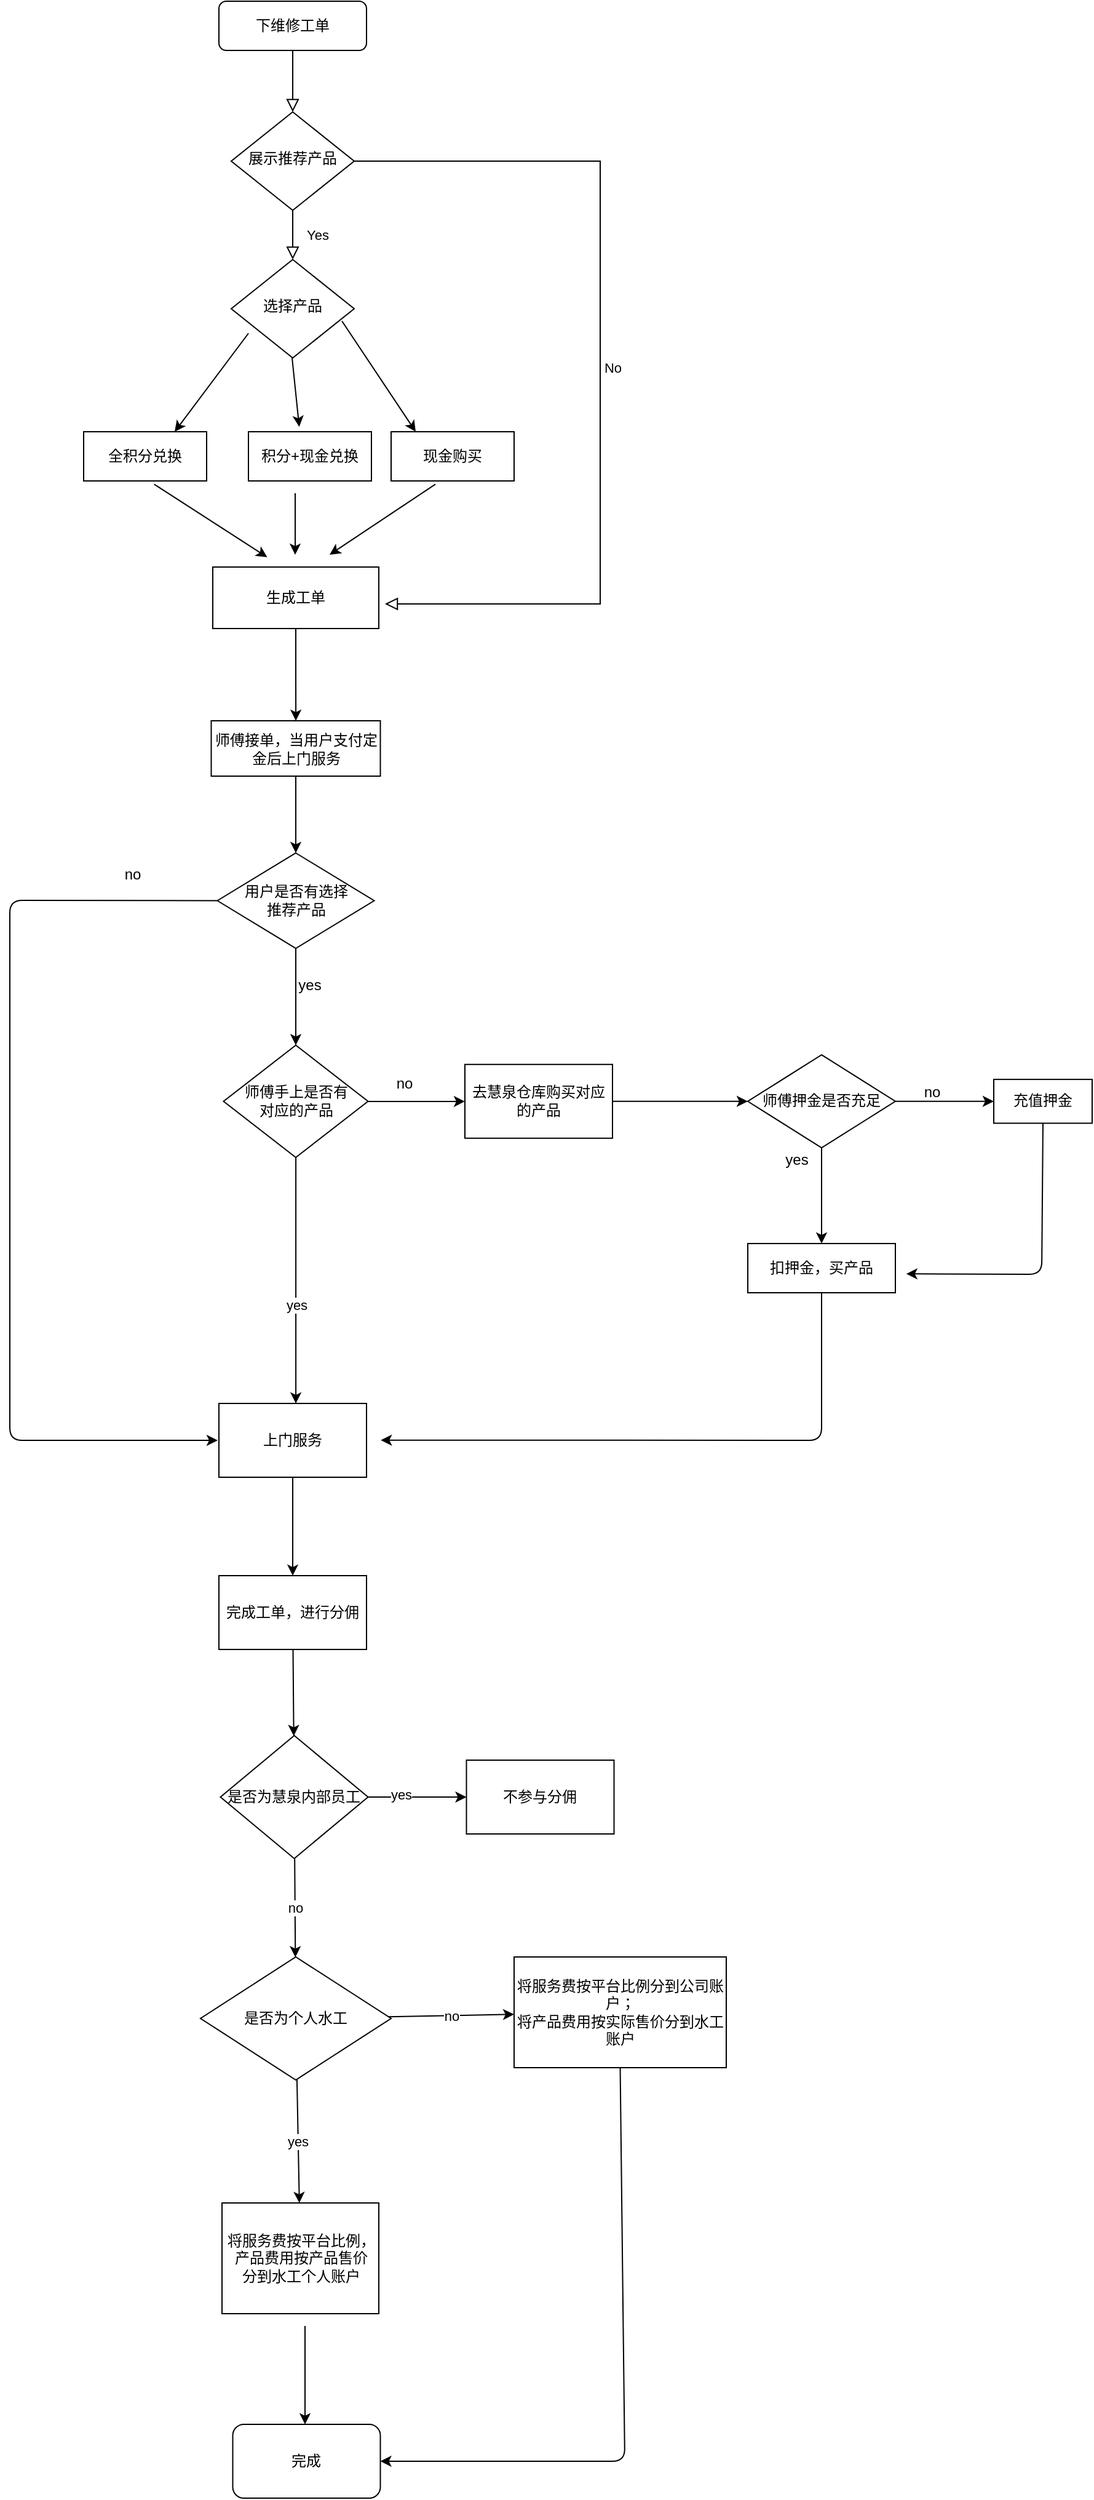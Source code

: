 <mxfile version="14.1.2" type="github"><diagram id="C5RBs43oDa-KdzZeNtuy" name="Page-1"><mxGraphModel dx="1108" dy="794" grid="1" gridSize="10" guides="1" tooltips="1" connect="1" arrows="1" fold="1" page="1" pageScale="1" pageWidth="827" pageHeight="1169" math="0" shadow="0"><root><mxCell id="WIyWlLk6GJQsqaUBKTNV-0"/><mxCell id="WIyWlLk6GJQsqaUBKTNV-1" parent="WIyWlLk6GJQsqaUBKTNV-0"/><mxCell id="WIyWlLk6GJQsqaUBKTNV-2" value="" style="rounded=0;html=1;jettySize=auto;orthogonalLoop=1;fontSize=11;endArrow=block;endFill=0;endSize=8;strokeWidth=1;shadow=0;labelBackgroundColor=none;edgeStyle=orthogonalEdgeStyle;" parent="WIyWlLk6GJQsqaUBKTNV-1" source="WIyWlLk6GJQsqaUBKTNV-3" target="WIyWlLk6GJQsqaUBKTNV-6" edge="1"><mxGeometry relative="1" as="geometry"/></mxCell><mxCell id="WIyWlLk6GJQsqaUBKTNV-3" value="下维修工单" style="rounded=1;whiteSpace=wrap;html=1;fontSize=12;glass=0;strokeWidth=1;shadow=0;" parent="WIyWlLk6GJQsqaUBKTNV-1" vertex="1"><mxGeometry x="290" y="80" width="120" height="40" as="geometry"/></mxCell><mxCell id="WIyWlLk6GJQsqaUBKTNV-4" value="Yes" style="rounded=0;html=1;jettySize=auto;orthogonalLoop=1;fontSize=11;endArrow=block;endFill=0;endSize=8;strokeWidth=1;shadow=0;labelBackgroundColor=none;edgeStyle=orthogonalEdgeStyle;" parent="WIyWlLk6GJQsqaUBKTNV-1" source="WIyWlLk6GJQsqaUBKTNV-6" target="WIyWlLk6GJQsqaUBKTNV-10" edge="1"><mxGeometry y="20" relative="1" as="geometry"><mxPoint as="offset"/></mxGeometry></mxCell><mxCell id="WIyWlLk6GJQsqaUBKTNV-5" value="No" style="edgeStyle=orthogonalEdgeStyle;rounded=0;html=1;jettySize=auto;orthogonalLoop=1;fontSize=11;endArrow=block;endFill=0;endSize=8;strokeWidth=1;shadow=0;labelBackgroundColor=none;" parent="WIyWlLk6GJQsqaUBKTNV-1" source="WIyWlLk6GJQsqaUBKTNV-6" edge="1"><mxGeometry y="10" relative="1" as="geometry"><mxPoint as="offset"/><mxPoint x="425" y="570" as="targetPoint"/><Array as="points"><mxPoint x="600" y="210"/><mxPoint x="600" y="570"/></Array></mxGeometry></mxCell><mxCell id="WIyWlLk6GJQsqaUBKTNV-6" value="展示推荐产品" style="rhombus;whiteSpace=wrap;html=1;shadow=0;fontFamily=Helvetica;fontSize=12;align=center;strokeWidth=1;spacing=6;spacingTop=-4;" parent="WIyWlLk6GJQsqaUBKTNV-1" vertex="1"><mxGeometry x="300" y="170" width="100" height="80" as="geometry"/></mxCell><mxCell id="WIyWlLk6GJQsqaUBKTNV-10" value="选择产品" style="rhombus;whiteSpace=wrap;html=1;shadow=0;fontFamily=Helvetica;fontSize=12;align=center;strokeWidth=1;spacing=6;spacingTop=-4;" parent="WIyWlLk6GJQsqaUBKTNV-1" vertex="1"><mxGeometry x="300" y="290" width="100" height="80" as="geometry"/></mxCell><mxCell id="DmFBdosWI_N-yrvxTtHY-2" value="全积分兑换" style="rounded=0;whiteSpace=wrap;html=1;" vertex="1" parent="WIyWlLk6GJQsqaUBKTNV-1"><mxGeometry x="180" y="430" width="100" height="40" as="geometry"/></mxCell><mxCell id="DmFBdosWI_N-yrvxTtHY-3" value="积分+现金兑换" style="rounded=0;whiteSpace=wrap;html=1;" vertex="1" parent="WIyWlLk6GJQsqaUBKTNV-1"><mxGeometry x="314" y="430" width="100" height="40" as="geometry"/></mxCell><mxCell id="DmFBdosWI_N-yrvxTtHY-4" value="现金购买" style="rounded=0;whiteSpace=wrap;html=1;" vertex="1" parent="WIyWlLk6GJQsqaUBKTNV-1"><mxGeometry x="430" y="430" width="100" height="40" as="geometry"/></mxCell><mxCell id="DmFBdosWI_N-yrvxTtHY-11" value="" style="endArrow=classic;html=1;" edge="1" parent="WIyWlLk6GJQsqaUBKTNV-1"><mxGeometry width="50" height="50" relative="1" as="geometry"><mxPoint x="314" y="350" as="sourcePoint"/><mxPoint x="254" y="430" as="targetPoint"/></mxGeometry></mxCell><mxCell id="DmFBdosWI_N-yrvxTtHY-12" value="" style="endArrow=classic;html=1;entryX=0.413;entryY=-0.1;entryDx=0;entryDy=0;entryPerimeter=0;" edge="1" parent="WIyWlLk6GJQsqaUBKTNV-1" target="DmFBdosWI_N-yrvxTtHY-3"><mxGeometry width="50" height="50" relative="1" as="geometry"><mxPoint x="349.5" y="370" as="sourcePoint"/><mxPoint x="349.5" y="440" as="targetPoint"/></mxGeometry></mxCell><mxCell id="DmFBdosWI_N-yrvxTtHY-13" value="" style="endArrow=classic;html=1;" edge="1" parent="WIyWlLk6GJQsqaUBKTNV-1"><mxGeometry width="50" height="50" relative="1" as="geometry"><mxPoint x="390" y="340" as="sourcePoint"/><mxPoint x="450" y="430" as="targetPoint"/></mxGeometry></mxCell><mxCell id="DmFBdosWI_N-yrvxTtHY-19" value="" style="edgeStyle=orthogonalEdgeStyle;rounded=0;orthogonalLoop=1;jettySize=auto;html=1;" edge="1" parent="WIyWlLk6GJQsqaUBKTNV-1" source="DmFBdosWI_N-yrvxTtHY-14" target="DmFBdosWI_N-yrvxTtHY-18"><mxGeometry relative="1" as="geometry"/></mxCell><mxCell id="DmFBdosWI_N-yrvxTtHY-14" value="生成工单" style="rounded=0;whiteSpace=wrap;html=1;" vertex="1" parent="WIyWlLk6GJQsqaUBKTNV-1"><mxGeometry x="285" y="540" width="135" height="50" as="geometry"/></mxCell><mxCell id="DmFBdosWI_N-yrvxTtHY-15" value="" style="endArrow=classic;html=1;entryX=0.328;entryY=-0.16;entryDx=0;entryDy=0;entryPerimeter=0;exitX=0.573;exitY=1.067;exitDx=0;exitDy=0;exitPerimeter=0;" edge="1" parent="WIyWlLk6GJQsqaUBKTNV-1" source="DmFBdosWI_N-yrvxTtHY-2" target="DmFBdosWI_N-yrvxTtHY-14"><mxGeometry width="50" height="50" relative="1" as="geometry"><mxPoint x="230" y="490" as="sourcePoint"/><mxPoint x="280" y="440" as="targetPoint"/></mxGeometry></mxCell><mxCell id="DmFBdosWI_N-yrvxTtHY-16" value="" style="endArrow=classic;html=1;" edge="1" parent="WIyWlLk6GJQsqaUBKTNV-1"><mxGeometry width="50" height="50" relative="1" as="geometry"><mxPoint x="352" y="480" as="sourcePoint"/><mxPoint x="352" y="530" as="targetPoint"/></mxGeometry></mxCell><mxCell id="DmFBdosWI_N-yrvxTtHY-17" value="" style="endArrow=classic;html=1;exitX=0.36;exitY=1.067;exitDx=0;exitDy=0;exitPerimeter=0;" edge="1" parent="WIyWlLk6GJQsqaUBKTNV-1" source="DmFBdosWI_N-yrvxTtHY-4"><mxGeometry width="50" height="50" relative="1" as="geometry"><mxPoint x="430" y="465" as="sourcePoint"/><mxPoint x="380" y="530" as="targetPoint"/></mxGeometry></mxCell><mxCell id="DmFBdosWI_N-yrvxTtHY-24" value="" style="edgeStyle=orthogonalEdgeStyle;rounded=0;orthogonalLoop=1;jettySize=auto;html=1;" edge="1" parent="WIyWlLk6GJQsqaUBKTNV-1" source="DmFBdosWI_N-yrvxTtHY-18" target="DmFBdosWI_N-yrvxTtHY-23"><mxGeometry relative="1" as="geometry"/></mxCell><mxCell id="DmFBdosWI_N-yrvxTtHY-18" value="师傅接单，当用户支付定金后上门服务" style="whiteSpace=wrap;html=1;rounded=0;" vertex="1" parent="WIyWlLk6GJQsqaUBKTNV-1"><mxGeometry x="283.75" y="665" width="137.5" height="45" as="geometry"/></mxCell><mxCell id="DmFBdosWI_N-yrvxTtHY-31" value="" style="edgeStyle=orthogonalEdgeStyle;rounded=0;orthogonalLoop=1;jettySize=auto;html=1;" edge="1" parent="WIyWlLk6GJQsqaUBKTNV-1" source="DmFBdosWI_N-yrvxTtHY-23" target="DmFBdosWI_N-yrvxTtHY-30"><mxGeometry relative="1" as="geometry"/></mxCell><mxCell id="DmFBdosWI_N-yrvxTtHY-23" value="用户是否有选择&lt;br&gt;推荐产品" style="rhombus;whiteSpace=wrap;html=1;rounded=0;" vertex="1" parent="WIyWlLk6GJQsqaUBKTNV-1"><mxGeometry x="288.75" y="772.5" width="127.5" height="77.5" as="geometry"/></mxCell><mxCell id="DmFBdosWI_N-yrvxTtHY-33" value="" style="edgeStyle=orthogonalEdgeStyle;rounded=0;orthogonalLoop=1;jettySize=auto;html=1;" edge="1" parent="WIyWlLk6GJQsqaUBKTNV-1" source="DmFBdosWI_N-yrvxTtHY-30" target="DmFBdosWI_N-yrvxTtHY-32"><mxGeometry relative="1" as="geometry"><Array as="points"><mxPoint x="353" y="1068"/><mxPoint x="353" y="1068"/></Array></mxGeometry></mxCell><mxCell id="DmFBdosWI_N-yrvxTtHY-35" value="yes" style="edgeLabel;html=1;align=center;verticalAlign=middle;resizable=0;points=[];" vertex="1" connectable="0" parent="DmFBdosWI_N-yrvxTtHY-33"><mxGeometry x="0.2" relative="1" as="geometry"><mxPoint as="offset"/></mxGeometry></mxCell><mxCell id="DmFBdosWI_N-yrvxTtHY-38" value="" style="edgeStyle=orthogonalEdgeStyle;rounded=0;orthogonalLoop=1;jettySize=auto;html=1;" edge="1" parent="WIyWlLk6GJQsqaUBKTNV-1" source="DmFBdosWI_N-yrvxTtHY-30" target="DmFBdosWI_N-yrvxTtHY-37"><mxGeometry relative="1" as="geometry"><Array as="points"><mxPoint x="440" y="974"/><mxPoint x="440" y="974"/></Array></mxGeometry></mxCell><mxCell id="DmFBdosWI_N-yrvxTtHY-30" value="师傅手上是否有&lt;br&gt;对应的产品" style="rhombus;whiteSpace=wrap;html=1;rounded=0;" vertex="1" parent="WIyWlLk6GJQsqaUBKTNV-1"><mxGeometry x="293.75" y="928.75" width="117.5" height="91.25" as="geometry"/></mxCell><mxCell id="DmFBdosWI_N-yrvxTtHY-73" value="" style="edgeStyle=none;rounded=0;orthogonalLoop=1;jettySize=auto;html=1;" edge="1" parent="WIyWlLk6GJQsqaUBKTNV-1" source="DmFBdosWI_N-yrvxTtHY-32" target="DmFBdosWI_N-yrvxTtHY-72"><mxGeometry relative="1" as="geometry"/></mxCell><mxCell id="DmFBdosWI_N-yrvxTtHY-32" value="上门服务" style="whiteSpace=wrap;html=1;rounded=0;" vertex="1" parent="WIyWlLk6GJQsqaUBKTNV-1"><mxGeometry x="290" y="1220.005" width="120" height="60" as="geometry"/></mxCell><mxCell id="DmFBdosWI_N-yrvxTtHY-43" value="" style="edgeStyle=orthogonalEdgeStyle;rounded=0;orthogonalLoop=1;jettySize=auto;html=1;" edge="1" parent="WIyWlLk6GJQsqaUBKTNV-1" source="DmFBdosWI_N-yrvxTtHY-37" target="DmFBdosWI_N-yrvxTtHY-42"><mxGeometry relative="1" as="geometry"/></mxCell><mxCell id="DmFBdosWI_N-yrvxTtHY-37" value="去慧泉仓库购买对应的产品" style="whiteSpace=wrap;html=1;rounded=0;" vertex="1" parent="WIyWlLk6GJQsqaUBKTNV-1"><mxGeometry x="490" y="944.375" width="120" height="60" as="geometry"/></mxCell><mxCell id="DmFBdosWI_N-yrvxTtHY-40" value="no" style="text;html=1;strokeColor=none;fillColor=none;align=center;verticalAlign=middle;whiteSpace=wrap;rounded=0;" vertex="1" parent="WIyWlLk6GJQsqaUBKTNV-1"><mxGeometry x="421.25" y="950" width="40" height="20" as="geometry"/></mxCell><mxCell id="DmFBdosWI_N-yrvxTtHY-46" value="" style="edgeStyle=orthogonalEdgeStyle;rounded=0;orthogonalLoop=1;jettySize=auto;html=1;" edge="1" parent="WIyWlLk6GJQsqaUBKTNV-1" source="DmFBdosWI_N-yrvxTtHY-42" target="DmFBdosWI_N-yrvxTtHY-45"><mxGeometry relative="1" as="geometry"/></mxCell><mxCell id="DmFBdosWI_N-yrvxTtHY-49" value="" style="edgeStyle=orthogonalEdgeStyle;rounded=0;orthogonalLoop=1;jettySize=auto;html=1;" edge="1" parent="WIyWlLk6GJQsqaUBKTNV-1" source="DmFBdosWI_N-yrvxTtHY-42" target="DmFBdosWI_N-yrvxTtHY-48"><mxGeometry relative="1" as="geometry"/></mxCell><mxCell id="DmFBdosWI_N-yrvxTtHY-42" value="师傅押金是否充足" style="rhombus;whiteSpace=wrap;html=1;rounded=0;" vertex="1" parent="WIyWlLk6GJQsqaUBKTNV-1"><mxGeometry x="720" y="936.56" width="120" height="75.62" as="geometry"/></mxCell><mxCell id="DmFBdosWI_N-yrvxTtHY-55" style="edgeStyle=none;rounded=0;orthogonalLoop=1;jettySize=auto;html=1;exitX=0.5;exitY=1;exitDx=0;exitDy=0;" edge="1" parent="WIyWlLk6GJQsqaUBKTNV-1" source="DmFBdosWI_N-yrvxTtHY-45"><mxGeometry relative="1" as="geometry"><mxPoint x="779.714" y="1100" as="targetPoint"/></mxGeometry></mxCell><mxCell id="DmFBdosWI_N-yrvxTtHY-45" value="扣押金，买产品" style="whiteSpace=wrap;html=1;rounded=0;" vertex="1" parent="WIyWlLk6GJQsqaUBKTNV-1"><mxGeometry x="720" y="1090" width="120" height="40" as="geometry"/></mxCell><mxCell id="DmFBdosWI_N-yrvxTtHY-47" value="yes" style="text;html=1;strokeColor=none;fillColor=none;align=center;verticalAlign=middle;whiteSpace=wrap;rounded=0;" vertex="1" parent="WIyWlLk6GJQsqaUBKTNV-1"><mxGeometry x="740" y="1012.18" width="40" height="20" as="geometry"/></mxCell><mxCell id="DmFBdosWI_N-yrvxTtHY-48" value="充值押金" style="whiteSpace=wrap;html=1;rounded=0;" vertex="1" parent="WIyWlLk6GJQsqaUBKTNV-1"><mxGeometry x="920" y="956.56" width="80" height="35.63" as="geometry"/></mxCell><mxCell id="DmFBdosWI_N-yrvxTtHY-50" value="no" style="text;html=1;strokeColor=none;fillColor=none;align=center;verticalAlign=middle;whiteSpace=wrap;rounded=0;" vertex="1" parent="WIyWlLk6GJQsqaUBKTNV-1"><mxGeometry x="850" y="956.56" width="40" height="20" as="geometry"/></mxCell><mxCell id="DmFBdosWI_N-yrvxTtHY-59" value="" style="endArrow=classic;html=1;entryX=1.097;entryY=0.497;entryDx=0;entryDy=0;entryPerimeter=0;exitX=0.5;exitY=1;exitDx=0;exitDy=0;" edge="1" parent="WIyWlLk6GJQsqaUBKTNV-1" source="DmFBdosWI_N-yrvxTtHY-45" target="DmFBdosWI_N-yrvxTtHY-32"><mxGeometry width="50" height="50" relative="1" as="geometry"><mxPoint x="370" y="1030" as="sourcePoint"/><mxPoint x="420" y="1170" as="targetPoint"/><Array as="points"><mxPoint x="780" y="1250"/></Array></mxGeometry></mxCell><mxCell id="DmFBdosWI_N-yrvxTtHY-62" value="yes" style="text;html=1;strokeColor=none;fillColor=none;align=center;verticalAlign=middle;whiteSpace=wrap;rounded=0;" vertex="1" parent="WIyWlLk6GJQsqaUBKTNV-1"><mxGeometry x="344" y="870" width="40" height="20" as="geometry"/></mxCell><mxCell id="DmFBdosWI_N-yrvxTtHY-65" value="" style="endArrow=classic;html=1;exitX=0;exitY=0.5;exitDx=0;exitDy=0;" edge="1" parent="WIyWlLk6GJQsqaUBKTNV-1" source="DmFBdosWI_N-yrvxTtHY-23"><mxGeometry width="50" height="50" relative="1" as="geometry"><mxPoint x="288.75" y="811.25" as="sourcePoint"/><mxPoint x="289" y="1250" as="targetPoint"/><Array as="points"><mxPoint x="120" y="811"/><mxPoint x="120" y="1250"/></Array></mxGeometry></mxCell><mxCell id="DmFBdosWI_N-yrvxTtHY-69" value="no" style="text;html=1;strokeColor=none;fillColor=none;align=center;verticalAlign=middle;whiteSpace=wrap;rounded=0;" vertex="1" parent="WIyWlLk6GJQsqaUBKTNV-1"><mxGeometry x="200" y="780" width="40" height="20" as="geometry"/></mxCell><mxCell id="DmFBdosWI_N-yrvxTtHY-77" value="" style="edgeStyle=none;rounded=0;orthogonalLoop=1;jettySize=auto;html=1;" edge="1" parent="WIyWlLk6GJQsqaUBKTNV-1" source="DmFBdosWI_N-yrvxTtHY-72" target="DmFBdosWI_N-yrvxTtHY-76"><mxGeometry relative="1" as="geometry"/></mxCell><mxCell id="DmFBdosWI_N-yrvxTtHY-72" value="完成工单，进行分佣" style="whiteSpace=wrap;html=1;rounded=0;" vertex="1" parent="WIyWlLk6GJQsqaUBKTNV-1"><mxGeometry x="290" y="1360.005" width="120" height="60" as="geometry"/></mxCell><mxCell id="DmFBdosWI_N-yrvxTtHY-79" value="" style="edgeStyle=none;rounded=0;orthogonalLoop=1;jettySize=auto;html=1;" edge="1" parent="WIyWlLk6GJQsqaUBKTNV-1" source="DmFBdosWI_N-yrvxTtHY-76" target="DmFBdosWI_N-yrvxTtHY-78"><mxGeometry relative="1" as="geometry"/></mxCell><mxCell id="DmFBdosWI_N-yrvxTtHY-86" value="yes" style="edgeLabel;html=1;align=center;verticalAlign=middle;resizable=0;points=[];" vertex="1" connectable="0" parent="DmFBdosWI_N-yrvxTtHY-79"><mxGeometry x="-0.337" y="2" relative="1" as="geometry"><mxPoint as="offset"/></mxGeometry></mxCell><mxCell id="DmFBdosWI_N-yrvxTtHY-98" value="no" style="edgeStyle=none;rounded=0;orthogonalLoop=1;jettySize=auto;html=1;" edge="1" parent="WIyWlLk6GJQsqaUBKTNV-1" source="DmFBdosWI_N-yrvxTtHY-76" target="DmFBdosWI_N-yrvxTtHY-97"><mxGeometry relative="1" as="geometry"/></mxCell><mxCell id="DmFBdosWI_N-yrvxTtHY-76" value="是否为慧泉内部员工" style="rhombus;whiteSpace=wrap;html=1;rounded=0;" vertex="1" parent="WIyWlLk6GJQsqaUBKTNV-1"><mxGeometry x="291.25" y="1490.01" width="120" height="99.99" as="geometry"/></mxCell><mxCell id="DmFBdosWI_N-yrvxTtHY-78" value="不参与分佣" style="whiteSpace=wrap;html=1;rounded=0;" vertex="1" parent="WIyWlLk6GJQsqaUBKTNV-1"><mxGeometry x="491.25" y="1510.005" width="120" height="60" as="geometry"/></mxCell><mxCell id="DmFBdosWI_N-yrvxTtHY-102" value="yes" style="edgeStyle=none;rounded=0;orthogonalLoop=1;jettySize=auto;html=1;" edge="1" parent="WIyWlLk6GJQsqaUBKTNV-1" source="DmFBdosWI_N-yrvxTtHY-97" target="DmFBdosWI_N-yrvxTtHY-101"><mxGeometry relative="1" as="geometry"/></mxCell><mxCell id="DmFBdosWI_N-yrvxTtHY-105" value="no" style="edgeStyle=none;rounded=0;orthogonalLoop=1;jettySize=auto;html=1;" edge="1" parent="WIyWlLk6GJQsqaUBKTNV-1" source="DmFBdosWI_N-yrvxTtHY-97" target="DmFBdosWI_N-yrvxTtHY-104"><mxGeometry relative="1" as="geometry"/></mxCell><mxCell id="DmFBdosWI_N-yrvxTtHY-97" value="是否为个人水工" style="rhombus;whiteSpace=wrap;html=1;rounded=0;" vertex="1" parent="WIyWlLk6GJQsqaUBKTNV-1"><mxGeometry x="275.01" y="1670.01" width="154.99" height="99.99" as="geometry"/></mxCell><mxCell id="DmFBdosWI_N-yrvxTtHY-101" value="将服务费按平台比例，&lt;br&gt;产品费用按产品售价&lt;br&gt;分到水工个人账户" style="whiteSpace=wrap;html=1;rounded=0;" vertex="1" parent="WIyWlLk6GJQsqaUBKTNV-1"><mxGeometry x="292.51" y="1870" width="127.5" height="90.01" as="geometry"/></mxCell><mxCell id="DmFBdosWI_N-yrvxTtHY-104" value="将服务费按平台比例分到公司账户；&lt;br&gt;将产品费用按实际售价分到水工账户" style="whiteSpace=wrap;html=1;rounded=0;" vertex="1" parent="WIyWlLk6GJQsqaUBKTNV-1"><mxGeometry x="530" y="1670.01" width="172.51" height="90" as="geometry"/></mxCell><mxCell id="DmFBdosWI_N-yrvxTtHY-108" value="" style="endArrow=classic;html=1;entryX=1.074;entryY=0.616;entryDx=0;entryDy=0;entryPerimeter=0;exitX=0.5;exitY=1;exitDx=0;exitDy=0;" edge="1" parent="WIyWlLk6GJQsqaUBKTNV-1" source="DmFBdosWI_N-yrvxTtHY-48" target="DmFBdosWI_N-yrvxTtHY-45"><mxGeometry width="50" height="50" relative="1" as="geometry"><mxPoint x="959.41" y="1020" as="sourcePoint"/><mxPoint x="959.41" y="1110" as="targetPoint"/><Array as="points"><mxPoint x="959" y="1115"/></Array></mxGeometry></mxCell><mxCell id="DmFBdosWI_N-yrvxTtHY-109" value="完成" style="rounded=1;whiteSpace=wrap;html=1;" vertex="1" parent="WIyWlLk6GJQsqaUBKTNV-1"><mxGeometry x="301.25" y="2050" width="120" height="60" as="geometry"/></mxCell><mxCell id="DmFBdosWI_N-yrvxTtHY-111" value="" style="endArrow=classic;html=1;" edge="1" parent="WIyWlLk6GJQsqaUBKTNV-1"><mxGeometry width="50" height="50" relative="1" as="geometry"><mxPoint x="360" y="1970" as="sourcePoint"/><mxPoint x="360" y="2050" as="targetPoint"/></mxGeometry></mxCell><mxCell id="DmFBdosWI_N-yrvxTtHY-114" value="" style="endArrow=classic;html=1;entryX=1;entryY=0.5;entryDx=0;entryDy=0;exitX=0.5;exitY=1;exitDx=0;exitDy=0;" edge="1" parent="WIyWlLk6GJQsqaUBKTNV-1" source="DmFBdosWI_N-yrvxTtHY-104" target="DmFBdosWI_N-yrvxTtHY-109"><mxGeometry width="50" height="50" relative="1" as="geometry"><mxPoint x="420" y="1920" as="sourcePoint"/><mxPoint x="440" y="2030" as="targetPoint"/><Array as="points"><mxPoint x="620" y="2080"/></Array></mxGeometry></mxCell></root></mxGraphModel></diagram></mxfile>